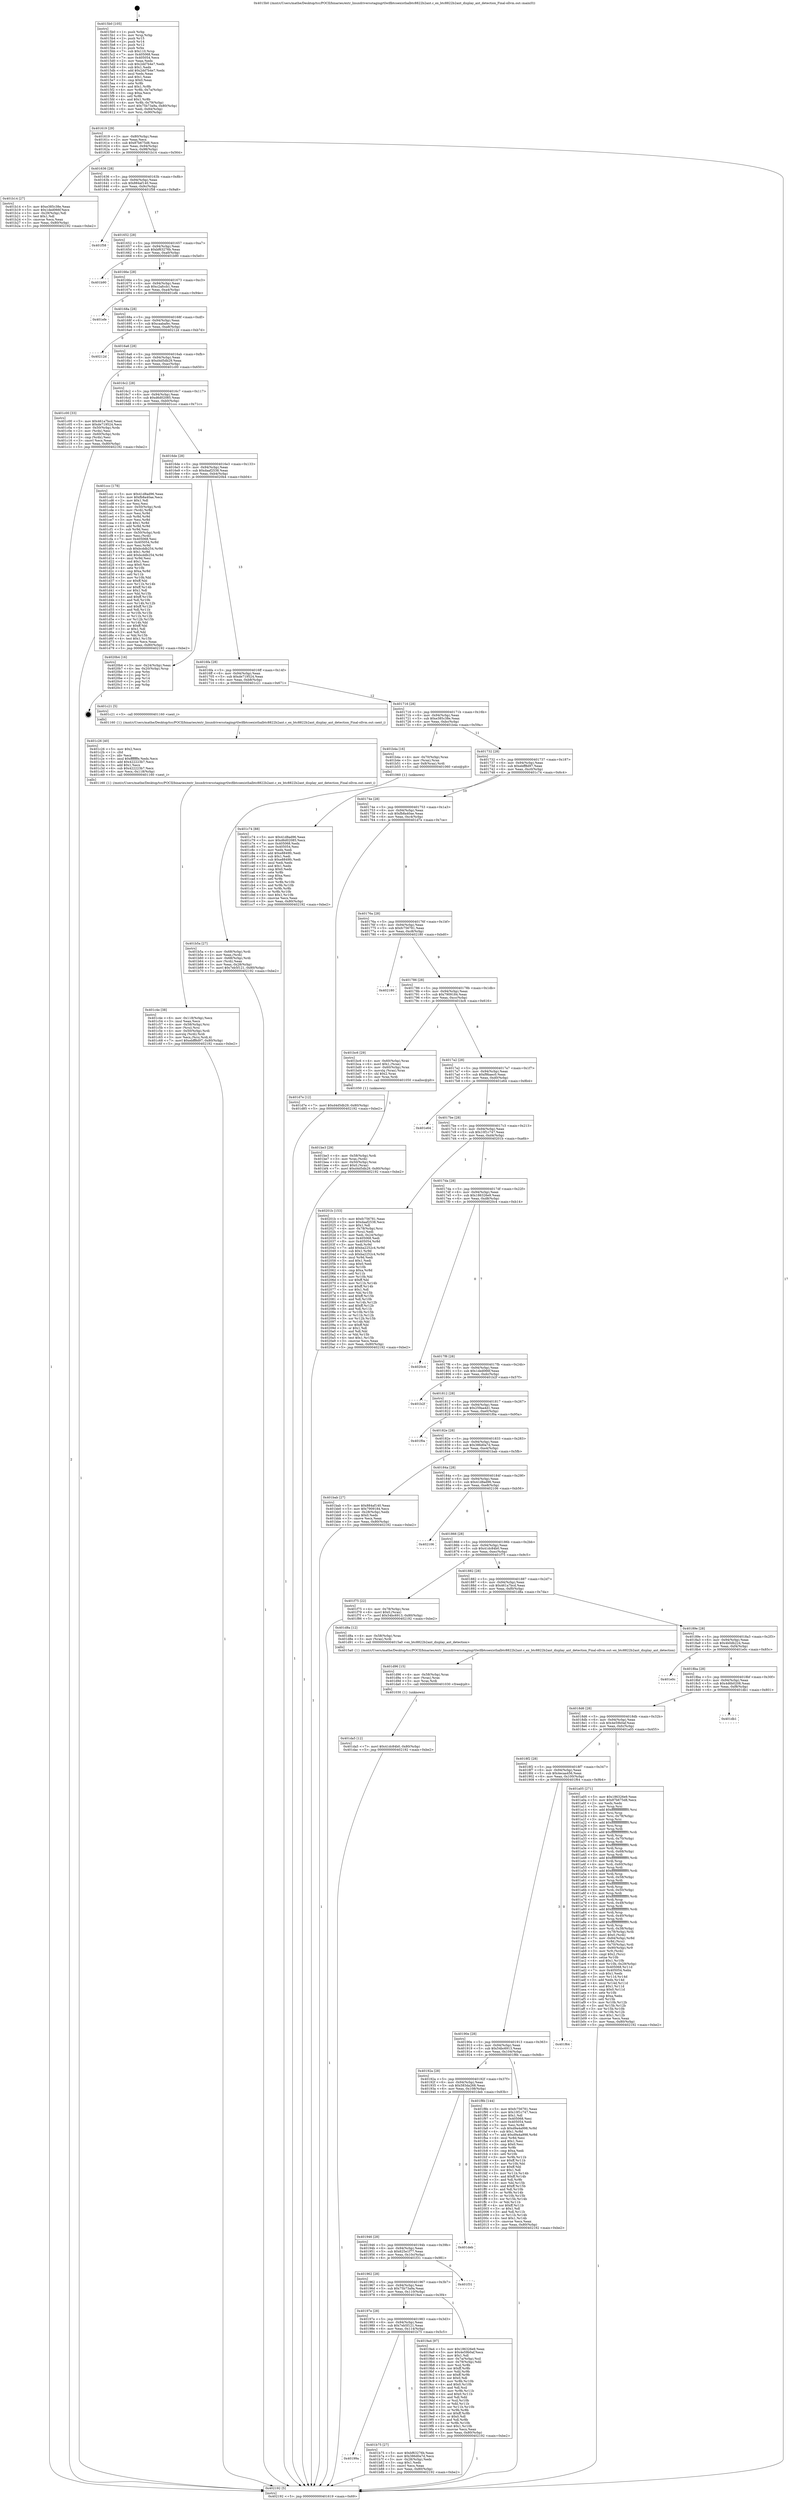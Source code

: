 digraph "0x4015b0" {
  label = "0x4015b0 (/mnt/c/Users/mathe/Desktop/tcc/POCII/binaries/extr_linuxdriversstagingrtlwifibtcoexisthalbtc8822b2ant.c_ex_btc8822b2ant_display_ant_detection_Final-ollvm.out::main(0))"
  labelloc = "t"
  node[shape=record]

  Entry [label="",width=0.3,height=0.3,shape=circle,fillcolor=black,style=filled]
  "0x401619" [label="{
     0x401619 [29]\l
     | [instrs]\l
     &nbsp;&nbsp;0x401619 \<+3\>: mov -0x80(%rbp),%eax\l
     &nbsp;&nbsp;0x40161c \<+2\>: mov %eax,%ecx\l
     &nbsp;&nbsp;0x40161e \<+6\>: sub $0x87b675d8,%ecx\l
     &nbsp;&nbsp;0x401624 \<+6\>: mov %eax,-0x94(%rbp)\l
     &nbsp;&nbsp;0x40162a \<+6\>: mov %ecx,-0x98(%rbp)\l
     &nbsp;&nbsp;0x401630 \<+6\>: je 0000000000401b14 \<main+0x564\>\l
  }"]
  "0x401b14" [label="{
     0x401b14 [27]\l
     | [instrs]\l
     &nbsp;&nbsp;0x401b14 \<+5\>: mov $0xe385c38e,%eax\l
     &nbsp;&nbsp;0x401b19 \<+5\>: mov $0x1ded066f,%ecx\l
     &nbsp;&nbsp;0x401b1e \<+3\>: mov -0x29(%rbp),%dl\l
     &nbsp;&nbsp;0x401b21 \<+3\>: test $0x1,%dl\l
     &nbsp;&nbsp;0x401b24 \<+3\>: cmovne %ecx,%eax\l
     &nbsp;&nbsp;0x401b27 \<+3\>: mov %eax,-0x80(%rbp)\l
     &nbsp;&nbsp;0x401b2a \<+5\>: jmp 0000000000402192 \<main+0xbe2\>\l
  }"]
  "0x401636" [label="{
     0x401636 [28]\l
     | [instrs]\l
     &nbsp;&nbsp;0x401636 \<+5\>: jmp 000000000040163b \<main+0x8b\>\l
     &nbsp;&nbsp;0x40163b \<+6\>: mov -0x94(%rbp),%eax\l
     &nbsp;&nbsp;0x401641 \<+5\>: sub $0x884af140,%eax\l
     &nbsp;&nbsp;0x401646 \<+6\>: mov %eax,-0x9c(%rbp)\l
     &nbsp;&nbsp;0x40164c \<+6\>: je 0000000000401f58 \<main+0x9a8\>\l
  }"]
  Exit [label="",width=0.3,height=0.3,shape=circle,fillcolor=black,style=filled,peripheries=2]
  "0x401f58" [label="{
     0x401f58\l
  }", style=dashed]
  "0x401652" [label="{
     0x401652 [28]\l
     | [instrs]\l
     &nbsp;&nbsp;0x401652 \<+5\>: jmp 0000000000401657 \<main+0xa7\>\l
     &nbsp;&nbsp;0x401657 \<+6\>: mov -0x94(%rbp),%eax\l
     &nbsp;&nbsp;0x40165d \<+5\>: sub $0xbf63276b,%eax\l
     &nbsp;&nbsp;0x401662 \<+6\>: mov %eax,-0xa0(%rbp)\l
     &nbsp;&nbsp;0x401668 \<+6\>: je 0000000000401b90 \<main+0x5e0\>\l
  }"]
  "0x401da5" [label="{
     0x401da5 [12]\l
     | [instrs]\l
     &nbsp;&nbsp;0x401da5 \<+7\>: movl $0x41dc84b0,-0x80(%rbp)\l
     &nbsp;&nbsp;0x401dac \<+5\>: jmp 0000000000402192 \<main+0xbe2\>\l
  }"]
  "0x401b90" [label="{
     0x401b90\l
  }", style=dashed]
  "0x40166e" [label="{
     0x40166e [28]\l
     | [instrs]\l
     &nbsp;&nbsp;0x40166e \<+5\>: jmp 0000000000401673 \<main+0xc3\>\l
     &nbsp;&nbsp;0x401673 \<+6\>: mov -0x94(%rbp),%eax\l
     &nbsp;&nbsp;0x401679 \<+5\>: sub $0xc2afccb1,%eax\l
     &nbsp;&nbsp;0x40167e \<+6\>: mov %eax,-0xa4(%rbp)\l
     &nbsp;&nbsp;0x401684 \<+6\>: je 0000000000401efe \<main+0x94e\>\l
  }"]
  "0x401d96" [label="{
     0x401d96 [15]\l
     | [instrs]\l
     &nbsp;&nbsp;0x401d96 \<+4\>: mov -0x58(%rbp),%rax\l
     &nbsp;&nbsp;0x401d9a \<+3\>: mov (%rax),%rax\l
     &nbsp;&nbsp;0x401d9d \<+3\>: mov %rax,%rdi\l
     &nbsp;&nbsp;0x401da0 \<+5\>: call 0000000000401030 \<free@plt\>\l
     | [calls]\l
     &nbsp;&nbsp;0x401030 \{1\} (unknown)\l
  }"]
  "0x401efe" [label="{
     0x401efe\l
  }", style=dashed]
  "0x40168a" [label="{
     0x40168a [28]\l
     | [instrs]\l
     &nbsp;&nbsp;0x40168a \<+5\>: jmp 000000000040168f \<main+0xdf\>\l
     &nbsp;&nbsp;0x40168f \<+6\>: mov -0x94(%rbp),%eax\l
     &nbsp;&nbsp;0x401695 \<+5\>: sub $0xcaabafec,%eax\l
     &nbsp;&nbsp;0x40169a \<+6\>: mov %eax,-0xa8(%rbp)\l
     &nbsp;&nbsp;0x4016a0 \<+6\>: je 000000000040212d \<main+0xb7d\>\l
  }"]
  "0x401c4e" [label="{
     0x401c4e [38]\l
     | [instrs]\l
     &nbsp;&nbsp;0x401c4e \<+6\>: mov -0x118(%rbp),%ecx\l
     &nbsp;&nbsp;0x401c54 \<+3\>: imul %eax,%ecx\l
     &nbsp;&nbsp;0x401c57 \<+4\>: mov -0x58(%rbp),%rsi\l
     &nbsp;&nbsp;0x401c5b \<+3\>: mov (%rsi),%rsi\l
     &nbsp;&nbsp;0x401c5e \<+4\>: mov -0x50(%rbp),%rdi\l
     &nbsp;&nbsp;0x401c62 \<+3\>: movslq (%rdi),%rdi\l
     &nbsp;&nbsp;0x401c65 \<+3\>: mov %ecx,(%rsi,%rdi,4)\l
     &nbsp;&nbsp;0x401c68 \<+7\>: movl $0xebff8d97,-0x80(%rbp)\l
     &nbsp;&nbsp;0x401c6f \<+5\>: jmp 0000000000402192 \<main+0xbe2\>\l
  }"]
  "0x40212d" [label="{
     0x40212d\l
  }", style=dashed]
  "0x4016a6" [label="{
     0x4016a6 [28]\l
     | [instrs]\l
     &nbsp;&nbsp;0x4016a6 \<+5\>: jmp 00000000004016ab \<main+0xfb\>\l
     &nbsp;&nbsp;0x4016ab \<+6\>: mov -0x94(%rbp),%eax\l
     &nbsp;&nbsp;0x4016b1 \<+5\>: sub $0xd4d5db29,%eax\l
     &nbsp;&nbsp;0x4016b6 \<+6\>: mov %eax,-0xac(%rbp)\l
     &nbsp;&nbsp;0x4016bc \<+6\>: je 0000000000401c00 \<main+0x650\>\l
  }"]
  "0x401c26" [label="{
     0x401c26 [40]\l
     | [instrs]\l
     &nbsp;&nbsp;0x401c26 \<+5\>: mov $0x2,%ecx\l
     &nbsp;&nbsp;0x401c2b \<+1\>: cltd\l
     &nbsp;&nbsp;0x401c2c \<+2\>: idiv %ecx\l
     &nbsp;&nbsp;0x401c2e \<+6\>: imul $0xfffffffe,%edx,%ecx\l
     &nbsp;&nbsp;0x401c34 \<+6\>: add $0x422223b7,%ecx\l
     &nbsp;&nbsp;0x401c3a \<+3\>: add $0x1,%ecx\l
     &nbsp;&nbsp;0x401c3d \<+6\>: sub $0x422223b7,%ecx\l
     &nbsp;&nbsp;0x401c43 \<+6\>: mov %ecx,-0x118(%rbp)\l
     &nbsp;&nbsp;0x401c49 \<+5\>: call 0000000000401160 \<next_i\>\l
     | [calls]\l
     &nbsp;&nbsp;0x401160 \{1\} (/mnt/c/Users/mathe/Desktop/tcc/POCII/binaries/extr_linuxdriversstagingrtlwifibtcoexisthalbtc8822b2ant.c_ex_btc8822b2ant_display_ant_detection_Final-ollvm.out::next_i)\l
  }"]
  "0x401c00" [label="{
     0x401c00 [33]\l
     | [instrs]\l
     &nbsp;&nbsp;0x401c00 \<+5\>: mov $0x461a7bcd,%eax\l
     &nbsp;&nbsp;0x401c05 \<+5\>: mov $0xde719524,%ecx\l
     &nbsp;&nbsp;0x401c0a \<+4\>: mov -0x50(%rbp),%rdx\l
     &nbsp;&nbsp;0x401c0e \<+2\>: mov (%rdx),%esi\l
     &nbsp;&nbsp;0x401c10 \<+4\>: mov -0x60(%rbp),%rdx\l
     &nbsp;&nbsp;0x401c14 \<+2\>: cmp (%rdx),%esi\l
     &nbsp;&nbsp;0x401c16 \<+3\>: cmovl %ecx,%eax\l
     &nbsp;&nbsp;0x401c19 \<+3\>: mov %eax,-0x80(%rbp)\l
     &nbsp;&nbsp;0x401c1c \<+5\>: jmp 0000000000402192 \<main+0xbe2\>\l
  }"]
  "0x4016c2" [label="{
     0x4016c2 [28]\l
     | [instrs]\l
     &nbsp;&nbsp;0x4016c2 \<+5\>: jmp 00000000004016c7 \<main+0x117\>\l
     &nbsp;&nbsp;0x4016c7 \<+6\>: mov -0x94(%rbp),%eax\l
     &nbsp;&nbsp;0x4016cd \<+5\>: sub $0xd6d02085,%eax\l
     &nbsp;&nbsp;0x4016d2 \<+6\>: mov %eax,-0xb0(%rbp)\l
     &nbsp;&nbsp;0x4016d8 \<+6\>: je 0000000000401ccc \<main+0x71c\>\l
  }"]
  "0x401be3" [label="{
     0x401be3 [29]\l
     | [instrs]\l
     &nbsp;&nbsp;0x401be3 \<+4\>: mov -0x58(%rbp),%rdi\l
     &nbsp;&nbsp;0x401be7 \<+3\>: mov %rax,(%rdi)\l
     &nbsp;&nbsp;0x401bea \<+4\>: mov -0x50(%rbp),%rax\l
     &nbsp;&nbsp;0x401bee \<+6\>: movl $0x0,(%rax)\l
     &nbsp;&nbsp;0x401bf4 \<+7\>: movl $0xd4d5db29,-0x80(%rbp)\l
     &nbsp;&nbsp;0x401bfb \<+5\>: jmp 0000000000402192 \<main+0xbe2\>\l
  }"]
  "0x401ccc" [label="{
     0x401ccc [178]\l
     | [instrs]\l
     &nbsp;&nbsp;0x401ccc \<+5\>: mov $0x41d8ad96,%eax\l
     &nbsp;&nbsp;0x401cd1 \<+5\>: mov $0xfb8a40ae,%ecx\l
     &nbsp;&nbsp;0x401cd6 \<+2\>: mov $0x1,%dl\l
     &nbsp;&nbsp;0x401cd8 \<+2\>: xor %esi,%esi\l
     &nbsp;&nbsp;0x401cda \<+4\>: mov -0x50(%rbp),%rdi\l
     &nbsp;&nbsp;0x401cde \<+3\>: mov (%rdi),%r8d\l
     &nbsp;&nbsp;0x401ce1 \<+3\>: mov %esi,%r9d\l
     &nbsp;&nbsp;0x401ce4 \<+3\>: sub %r8d,%r9d\l
     &nbsp;&nbsp;0x401ce7 \<+3\>: mov %esi,%r8d\l
     &nbsp;&nbsp;0x401cea \<+4\>: sub $0x1,%r8d\l
     &nbsp;&nbsp;0x401cee \<+3\>: add %r8d,%r9d\l
     &nbsp;&nbsp;0x401cf1 \<+3\>: sub %r9d,%esi\l
     &nbsp;&nbsp;0x401cf4 \<+4\>: mov -0x50(%rbp),%rdi\l
     &nbsp;&nbsp;0x401cf8 \<+2\>: mov %esi,(%rdi)\l
     &nbsp;&nbsp;0x401cfa \<+7\>: mov 0x405068,%esi\l
     &nbsp;&nbsp;0x401d01 \<+8\>: mov 0x405054,%r8d\l
     &nbsp;&nbsp;0x401d09 \<+3\>: mov %esi,%r9d\l
     &nbsp;&nbsp;0x401d0c \<+7\>: sub $0xbcddb254,%r9d\l
     &nbsp;&nbsp;0x401d13 \<+4\>: sub $0x1,%r9d\l
     &nbsp;&nbsp;0x401d17 \<+7\>: add $0xbcddb254,%r9d\l
     &nbsp;&nbsp;0x401d1e \<+4\>: imul %r9d,%esi\l
     &nbsp;&nbsp;0x401d22 \<+3\>: and $0x1,%esi\l
     &nbsp;&nbsp;0x401d25 \<+3\>: cmp $0x0,%esi\l
     &nbsp;&nbsp;0x401d28 \<+4\>: sete %r10b\l
     &nbsp;&nbsp;0x401d2c \<+4\>: cmp $0xa,%r8d\l
     &nbsp;&nbsp;0x401d30 \<+4\>: setl %r11b\l
     &nbsp;&nbsp;0x401d34 \<+3\>: mov %r10b,%bl\l
     &nbsp;&nbsp;0x401d37 \<+3\>: xor $0xff,%bl\l
     &nbsp;&nbsp;0x401d3a \<+3\>: mov %r11b,%r14b\l
     &nbsp;&nbsp;0x401d3d \<+4\>: xor $0xff,%r14b\l
     &nbsp;&nbsp;0x401d41 \<+3\>: xor $0x1,%dl\l
     &nbsp;&nbsp;0x401d44 \<+3\>: mov %bl,%r15b\l
     &nbsp;&nbsp;0x401d47 \<+4\>: and $0xff,%r15b\l
     &nbsp;&nbsp;0x401d4b \<+3\>: and %dl,%r10b\l
     &nbsp;&nbsp;0x401d4e \<+3\>: mov %r14b,%r12b\l
     &nbsp;&nbsp;0x401d51 \<+4\>: and $0xff,%r12b\l
     &nbsp;&nbsp;0x401d55 \<+3\>: and %dl,%r11b\l
     &nbsp;&nbsp;0x401d58 \<+3\>: or %r10b,%r15b\l
     &nbsp;&nbsp;0x401d5b \<+3\>: or %r11b,%r12b\l
     &nbsp;&nbsp;0x401d5e \<+3\>: xor %r12b,%r15b\l
     &nbsp;&nbsp;0x401d61 \<+3\>: or %r14b,%bl\l
     &nbsp;&nbsp;0x401d64 \<+3\>: xor $0xff,%bl\l
     &nbsp;&nbsp;0x401d67 \<+3\>: or $0x1,%dl\l
     &nbsp;&nbsp;0x401d6a \<+2\>: and %dl,%bl\l
     &nbsp;&nbsp;0x401d6c \<+3\>: or %bl,%r15b\l
     &nbsp;&nbsp;0x401d6f \<+4\>: test $0x1,%r15b\l
     &nbsp;&nbsp;0x401d73 \<+3\>: cmovne %ecx,%eax\l
     &nbsp;&nbsp;0x401d76 \<+3\>: mov %eax,-0x80(%rbp)\l
     &nbsp;&nbsp;0x401d79 \<+5\>: jmp 0000000000402192 \<main+0xbe2\>\l
  }"]
  "0x4016de" [label="{
     0x4016de [28]\l
     | [instrs]\l
     &nbsp;&nbsp;0x4016de \<+5\>: jmp 00000000004016e3 \<main+0x133\>\l
     &nbsp;&nbsp;0x4016e3 \<+6\>: mov -0x94(%rbp),%eax\l
     &nbsp;&nbsp;0x4016e9 \<+5\>: sub $0xdaaf2538,%eax\l
     &nbsp;&nbsp;0x4016ee \<+6\>: mov %eax,-0xb4(%rbp)\l
     &nbsp;&nbsp;0x4016f4 \<+6\>: je 00000000004020b4 \<main+0xb04\>\l
  }"]
  "0x40199a" [label="{
     0x40199a\l
  }", style=dashed]
  "0x4020b4" [label="{
     0x4020b4 [16]\l
     | [instrs]\l
     &nbsp;&nbsp;0x4020b4 \<+3\>: mov -0x24(%rbp),%eax\l
     &nbsp;&nbsp;0x4020b7 \<+4\>: lea -0x20(%rbp),%rsp\l
     &nbsp;&nbsp;0x4020bb \<+1\>: pop %rbx\l
     &nbsp;&nbsp;0x4020bc \<+2\>: pop %r12\l
     &nbsp;&nbsp;0x4020be \<+2\>: pop %r14\l
     &nbsp;&nbsp;0x4020c0 \<+2\>: pop %r15\l
     &nbsp;&nbsp;0x4020c2 \<+1\>: pop %rbp\l
     &nbsp;&nbsp;0x4020c3 \<+1\>: ret\l
  }"]
  "0x4016fa" [label="{
     0x4016fa [28]\l
     | [instrs]\l
     &nbsp;&nbsp;0x4016fa \<+5\>: jmp 00000000004016ff \<main+0x14f\>\l
     &nbsp;&nbsp;0x4016ff \<+6\>: mov -0x94(%rbp),%eax\l
     &nbsp;&nbsp;0x401705 \<+5\>: sub $0xde719524,%eax\l
     &nbsp;&nbsp;0x40170a \<+6\>: mov %eax,-0xb8(%rbp)\l
     &nbsp;&nbsp;0x401710 \<+6\>: je 0000000000401c21 \<main+0x671\>\l
  }"]
  "0x401b75" [label="{
     0x401b75 [27]\l
     | [instrs]\l
     &nbsp;&nbsp;0x401b75 \<+5\>: mov $0xbf63276b,%eax\l
     &nbsp;&nbsp;0x401b7a \<+5\>: mov $0x386d0a7d,%ecx\l
     &nbsp;&nbsp;0x401b7f \<+3\>: mov -0x28(%rbp),%edx\l
     &nbsp;&nbsp;0x401b82 \<+3\>: cmp $0x1,%edx\l
     &nbsp;&nbsp;0x401b85 \<+3\>: cmovl %ecx,%eax\l
     &nbsp;&nbsp;0x401b88 \<+3\>: mov %eax,-0x80(%rbp)\l
     &nbsp;&nbsp;0x401b8b \<+5\>: jmp 0000000000402192 \<main+0xbe2\>\l
  }"]
  "0x401c21" [label="{
     0x401c21 [5]\l
     | [instrs]\l
     &nbsp;&nbsp;0x401c21 \<+5\>: call 0000000000401160 \<next_i\>\l
     | [calls]\l
     &nbsp;&nbsp;0x401160 \{1\} (/mnt/c/Users/mathe/Desktop/tcc/POCII/binaries/extr_linuxdriversstagingrtlwifibtcoexisthalbtc8822b2ant.c_ex_btc8822b2ant_display_ant_detection_Final-ollvm.out::next_i)\l
  }"]
  "0x401716" [label="{
     0x401716 [28]\l
     | [instrs]\l
     &nbsp;&nbsp;0x401716 \<+5\>: jmp 000000000040171b \<main+0x16b\>\l
     &nbsp;&nbsp;0x40171b \<+6\>: mov -0x94(%rbp),%eax\l
     &nbsp;&nbsp;0x401721 \<+5\>: sub $0xe385c38e,%eax\l
     &nbsp;&nbsp;0x401726 \<+6\>: mov %eax,-0xbc(%rbp)\l
     &nbsp;&nbsp;0x40172c \<+6\>: je 0000000000401b4a \<main+0x59a\>\l
  }"]
  "0x401b5a" [label="{
     0x401b5a [27]\l
     | [instrs]\l
     &nbsp;&nbsp;0x401b5a \<+4\>: mov -0x68(%rbp),%rdi\l
     &nbsp;&nbsp;0x401b5e \<+2\>: mov %eax,(%rdi)\l
     &nbsp;&nbsp;0x401b60 \<+4\>: mov -0x68(%rbp),%rdi\l
     &nbsp;&nbsp;0x401b64 \<+2\>: mov (%rdi),%eax\l
     &nbsp;&nbsp;0x401b66 \<+3\>: mov %eax,-0x28(%rbp)\l
     &nbsp;&nbsp;0x401b69 \<+7\>: movl $0x7eb5f121,-0x80(%rbp)\l
     &nbsp;&nbsp;0x401b70 \<+5\>: jmp 0000000000402192 \<main+0xbe2\>\l
  }"]
  "0x401b4a" [label="{
     0x401b4a [16]\l
     | [instrs]\l
     &nbsp;&nbsp;0x401b4a \<+4\>: mov -0x70(%rbp),%rax\l
     &nbsp;&nbsp;0x401b4e \<+3\>: mov (%rax),%rax\l
     &nbsp;&nbsp;0x401b51 \<+4\>: mov 0x8(%rax),%rdi\l
     &nbsp;&nbsp;0x401b55 \<+5\>: call 0000000000401060 \<atoi@plt\>\l
     | [calls]\l
     &nbsp;&nbsp;0x401060 \{1\} (unknown)\l
  }"]
  "0x401732" [label="{
     0x401732 [28]\l
     | [instrs]\l
     &nbsp;&nbsp;0x401732 \<+5\>: jmp 0000000000401737 \<main+0x187\>\l
     &nbsp;&nbsp;0x401737 \<+6\>: mov -0x94(%rbp),%eax\l
     &nbsp;&nbsp;0x40173d \<+5\>: sub $0xebff8d97,%eax\l
     &nbsp;&nbsp;0x401742 \<+6\>: mov %eax,-0xc0(%rbp)\l
     &nbsp;&nbsp;0x401748 \<+6\>: je 0000000000401c74 \<main+0x6c4\>\l
  }"]
  "0x4015b0" [label="{
     0x4015b0 [105]\l
     | [instrs]\l
     &nbsp;&nbsp;0x4015b0 \<+1\>: push %rbp\l
     &nbsp;&nbsp;0x4015b1 \<+3\>: mov %rsp,%rbp\l
     &nbsp;&nbsp;0x4015b4 \<+2\>: push %r15\l
     &nbsp;&nbsp;0x4015b6 \<+2\>: push %r14\l
     &nbsp;&nbsp;0x4015b8 \<+2\>: push %r12\l
     &nbsp;&nbsp;0x4015ba \<+1\>: push %rbx\l
     &nbsp;&nbsp;0x4015bb \<+7\>: sub $0x110,%rsp\l
     &nbsp;&nbsp;0x4015c2 \<+7\>: mov 0x405068,%eax\l
     &nbsp;&nbsp;0x4015c9 \<+7\>: mov 0x405054,%ecx\l
     &nbsp;&nbsp;0x4015d0 \<+2\>: mov %eax,%edx\l
     &nbsp;&nbsp;0x4015d2 \<+6\>: sub $0x2dd7b4e7,%edx\l
     &nbsp;&nbsp;0x4015d8 \<+3\>: sub $0x1,%edx\l
     &nbsp;&nbsp;0x4015db \<+6\>: add $0x2dd7b4e7,%edx\l
     &nbsp;&nbsp;0x4015e1 \<+3\>: imul %edx,%eax\l
     &nbsp;&nbsp;0x4015e4 \<+3\>: and $0x1,%eax\l
     &nbsp;&nbsp;0x4015e7 \<+3\>: cmp $0x0,%eax\l
     &nbsp;&nbsp;0x4015ea \<+4\>: sete %r8b\l
     &nbsp;&nbsp;0x4015ee \<+4\>: and $0x1,%r8b\l
     &nbsp;&nbsp;0x4015f2 \<+4\>: mov %r8b,-0x7a(%rbp)\l
     &nbsp;&nbsp;0x4015f6 \<+3\>: cmp $0xa,%ecx\l
     &nbsp;&nbsp;0x4015f9 \<+4\>: setl %r8b\l
     &nbsp;&nbsp;0x4015fd \<+4\>: and $0x1,%r8b\l
     &nbsp;&nbsp;0x401601 \<+4\>: mov %r8b,-0x79(%rbp)\l
     &nbsp;&nbsp;0x401605 \<+7\>: movl $0x75b73a9a,-0x80(%rbp)\l
     &nbsp;&nbsp;0x40160c \<+6\>: mov %edi,-0x84(%rbp)\l
     &nbsp;&nbsp;0x401612 \<+7\>: mov %rsi,-0x90(%rbp)\l
  }"]
  "0x401c74" [label="{
     0x401c74 [88]\l
     | [instrs]\l
     &nbsp;&nbsp;0x401c74 \<+5\>: mov $0x41d8ad96,%eax\l
     &nbsp;&nbsp;0x401c79 \<+5\>: mov $0xd6d02085,%ecx\l
     &nbsp;&nbsp;0x401c7e \<+7\>: mov 0x405068,%edx\l
     &nbsp;&nbsp;0x401c85 \<+7\>: mov 0x405054,%esi\l
     &nbsp;&nbsp;0x401c8c \<+2\>: mov %edx,%edi\l
     &nbsp;&nbsp;0x401c8e \<+6\>: add $0xe8849fc,%edi\l
     &nbsp;&nbsp;0x401c94 \<+3\>: sub $0x1,%edi\l
     &nbsp;&nbsp;0x401c97 \<+6\>: sub $0xe8849fc,%edi\l
     &nbsp;&nbsp;0x401c9d \<+3\>: imul %edi,%edx\l
     &nbsp;&nbsp;0x401ca0 \<+3\>: and $0x1,%edx\l
     &nbsp;&nbsp;0x401ca3 \<+3\>: cmp $0x0,%edx\l
     &nbsp;&nbsp;0x401ca6 \<+4\>: sete %r8b\l
     &nbsp;&nbsp;0x401caa \<+3\>: cmp $0xa,%esi\l
     &nbsp;&nbsp;0x401cad \<+4\>: setl %r9b\l
     &nbsp;&nbsp;0x401cb1 \<+3\>: mov %r8b,%r10b\l
     &nbsp;&nbsp;0x401cb4 \<+3\>: and %r9b,%r10b\l
     &nbsp;&nbsp;0x401cb7 \<+3\>: xor %r9b,%r8b\l
     &nbsp;&nbsp;0x401cba \<+3\>: or %r8b,%r10b\l
     &nbsp;&nbsp;0x401cbd \<+4\>: test $0x1,%r10b\l
     &nbsp;&nbsp;0x401cc1 \<+3\>: cmovne %ecx,%eax\l
     &nbsp;&nbsp;0x401cc4 \<+3\>: mov %eax,-0x80(%rbp)\l
     &nbsp;&nbsp;0x401cc7 \<+5\>: jmp 0000000000402192 \<main+0xbe2\>\l
  }"]
  "0x40174e" [label="{
     0x40174e [28]\l
     | [instrs]\l
     &nbsp;&nbsp;0x40174e \<+5\>: jmp 0000000000401753 \<main+0x1a3\>\l
     &nbsp;&nbsp;0x401753 \<+6\>: mov -0x94(%rbp),%eax\l
     &nbsp;&nbsp;0x401759 \<+5\>: sub $0xfb8a40ae,%eax\l
     &nbsp;&nbsp;0x40175e \<+6\>: mov %eax,-0xc4(%rbp)\l
     &nbsp;&nbsp;0x401764 \<+6\>: je 0000000000401d7e \<main+0x7ce\>\l
  }"]
  "0x402192" [label="{
     0x402192 [5]\l
     | [instrs]\l
     &nbsp;&nbsp;0x402192 \<+5\>: jmp 0000000000401619 \<main+0x69\>\l
  }"]
  "0x401d7e" [label="{
     0x401d7e [12]\l
     | [instrs]\l
     &nbsp;&nbsp;0x401d7e \<+7\>: movl $0xd4d5db29,-0x80(%rbp)\l
     &nbsp;&nbsp;0x401d85 \<+5\>: jmp 0000000000402192 \<main+0xbe2\>\l
  }"]
  "0x40176a" [label="{
     0x40176a [28]\l
     | [instrs]\l
     &nbsp;&nbsp;0x40176a \<+5\>: jmp 000000000040176f \<main+0x1bf\>\l
     &nbsp;&nbsp;0x40176f \<+6\>: mov -0x94(%rbp),%eax\l
     &nbsp;&nbsp;0x401775 \<+5\>: sub $0xfc756781,%eax\l
     &nbsp;&nbsp;0x40177a \<+6\>: mov %eax,-0xc8(%rbp)\l
     &nbsp;&nbsp;0x401780 \<+6\>: je 0000000000402180 \<main+0xbd0\>\l
  }"]
  "0x40197e" [label="{
     0x40197e [28]\l
     | [instrs]\l
     &nbsp;&nbsp;0x40197e \<+5\>: jmp 0000000000401983 \<main+0x3d3\>\l
     &nbsp;&nbsp;0x401983 \<+6\>: mov -0x94(%rbp),%eax\l
     &nbsp;&nbsp;0x401989 \<+5\>: sub $0x7eb5f121,%eax\l
     &nbsp;&nbsp;0x40198e \<+6\>: mov %eax,-0x114(%rbp)\l
     &nbsp;&nbsp;0x401994 \<+6\>: je 0000000000401b75 \<main+0x5c5\>\l
  }"]
  "0x402180" [label="{
     0x402180\l
  }", style=dashed]
  "0x401786" [label="{
     0x401786 [28]\l
     | [instrs]\l
     &nbsp;&nbsp;0x401786 \<+5\>: jmp 000000000040178b \<main+0x1db\>\l
     &nbsp;&nbsp;0x40178b \<+6\>: mov -0x94(%rbp),%eax\l
     &nbsp;&nbsp;0x401791 \<+5\>: sub $0x7909184,%eax\l
     &nbsp;&nbsp;0x401796 \<+6\>: mov %eax,-0xcc(%rbp)\l
     &nbsp;&nbsp;0x40179c \<+6\>: je 0000000000401bc6 \<main+0x616\>\l
  }"]
  "0x4019a4" [label="{
     0x4019a4 [97]\l
     | [instrs]\l
     &nbsp;&nbsp;0x4019a4 \<+5\>: mov $0x186326e9,%eax\l
     &nbsp;&nbsp;0x4019a9 \<+5\>: mov $0x4e59b0af,%ecx\l
     &nbsp;&nbsp;0x4019ae \<+2\>: mov $0x1,%dl\l
     &nbsp;&nbsp;0x4019b0 \<+4\>: mov -0x7a(%rbp),%sil\l
     &nbsp;&nbsp;0x4019b4 \<+4\>: mov -0x79(%rbp),%dil\l
     &nbsp;&nbsp;0x4019b8 \<+3\>: mov %sil,%r8b\l
     &nbsp;&nbsp;0x4019bb \<+4\>: xor $0xff,%r8b\l
     &nbsp;&nbsp;0x4019bf \<+3\>: mov %dil,%r9b\l
     &nbsp;&nbsp;0x4019c2 \<+4\>: xor $0xff,%r9b\l
     &nbsp;&nbsp;0x4019c6 \<+3\>: xor $0x0,%dl\l
     &nbsp;&nbsp;0x4019c9 \<+3\>: mov %r8b,%r10b\l
     &nbsp;&nbsp;0x4019cc \<+4\>: and $0x0,%r10b\l
     &nbsp;&nbsp;0x4019d0 \<+3\>: and %dl,%sil\l
     &nbsp;&nbsp;0x4019d3 \<+3\>: mov %r9b,%r11b\l
     &nbsp;&nbsp;0x4019d6 \<+4\>: and $0x0,%r11b\l
     &nbsp;&nbsp;0x4019da \<+3\>: and %dl,%dil\l
     &nbsp;&nbsp;0x4019dd \<+3\>: or %sil,%r10b\l
     &nbsp;&nbsp;0x4019e0 \<+3\>: or %dil,%r11b\l
     &nbsp;&nbsp;0x4019e3 \<+3\>: xor %r11b,%r10b\l
     &nbsp;&nbsp;0x4019e6 \<+3\>: or %r9b,%r8b\l
     &nbsp;&nbsp;0x4019e9 \<+4\>: xor $0xff,%r8b\l
     &nbsp;&nbsp;0x4019ed \<+3\>: or $0x0,%dl\l
     &nbsp;&nbsp;0x4019f0 \<+3\>: and %dl,%r8b\l
     &nbsp;&nbsp;0x4019f3 \<+3\>: or %r8b,%r10b\l
     &nbsp;&nbsp;0x4019f6 \<+4\>: test $0x1,%r10b\l
     &nbsp;&nbsp;0x4019fa \<+3\>: cmovne %ecx,%eax\l
     &nbsp;&nbsp;0x4019fd \<+3\>: mov %eax,-0x80(%rbp)\l
     &nbsp;&nbsp;0x401a00 \<+5\>: jmp 0000000000402192 \<main+0xbe2\>\l
  }"]
  "0x401bc6" [label="{
     0x401bc6 [29]\l
     | [instrs]\l
     &nbsp;&nbsp;0x401bc6 \<+4\>: mov -0x60(%rbp),%rax\l
     &nbsp;&nbsp;0x401bca \<+6\>: movl $0x1,(%rax)\l
     &nbsp;&nbsp;0x401bd0 \<+4\>: mov -0x60(%rbp),%rax\l
     &nbsp;&nbsp;0x401bd4 \<+3\>: movslq (%rax),%rax\l
     &nbsp;&nbsp;0x401bd7 \<+4\>: shl $0x2,%rax\l
     &nbsp;&nbsp;0x401bdb \<+3\>: mov %rax,%rdi\l
     &nbsp;&nbsp;0x401bde \<+5\>: call 0000000000401050 \<malloc@plt\>\l
     | [calls]\l
     &nbsp;&nbsp;0x401050 \{1\} (unknown)\l
  }"]
  "0x4017a2" [label="{
     0x4017a2 [28]\l
     | [instrs]\l
     &nbsp;&nbsp;0x4017a2 \<+5\>: jmp 00000000004017a7 \<main+0x1f7\>\l
     &nbsp;&nbsp;0x4017a7 \<+6\>: mov -0x94(%rbp),%eax\l
     &nbsp;&nbsp;0x4017ad \<+5\>: sub $0xf9baec0,%eax\l
     &nbsp;&nbsp;0x4017b2 \<+6\>: mov %eax,-0xd0(%rbp)\l
     &nbsp;&nbsp;0x4017b8 \<+6\>: je 0000000000401e64 \<main+0x8b4\>\l
  }"]
  "0x401962" [label="{
     0x401962 [28]\l
     | [instrs]\l
     &nbsp;&nbsp;0x401962 \<+5\>: jmp 0000000000401967 \<main+0x3b7\>\l
     &nbsp;&nbsp;0x401967 \<+6\>: mov -0x94(%rbp),%eax\l
     &nbsp;&nbsp;0x40196d \<+5\>: sub $0x75b73a9a,%eax\l
     &nbsp;&nbsp;0x401972 \<+6\>: mov %eax,-0x110(%rbp)\l
     &nbsp;&nbsp;0x401978 \<+6\>: je 00000000004019a4 \<main+0x3f4\>\l
  }"]
  "0x401e64" [label="{
     0x401e64\l
  }", style=dashed]
  "0x4017be" [label="{
     0x4017be [28]\l
     | [instrs]\l
     &nbsp;&nbsp;0x4017be \<+5\>: jmp 00000000004017c3 \<main+0x213\>\l
     &nbsp;&nbsp;0x4017c3 \<+6\>: mov -0x94(%rbp),%eax\l
     &nbsp;&nbsp;0x4017c9 \<+5\>: sub $0x10f1c747,%eax\l
     &nbsp;&nbsp;0x4017ce \<+6\>: mov %eax,-0xd4(%rbp)\l
     &nbsp;&nbsp;0x4017d4 \<+6\>: je 000000000040201b \<main+0xa6b\>\l
  }"]
  "0x401f31" [label="{
     0x401f31\l
  }", style=dashed]
  "0x40201b" [label="{
     0x40201b [153]\l
     | [instrs]\l
     &nbsp;&nbsp;0x40201b \<+5\>: mov $0xfc756781,%eax\l
     &nbsp;&nbsp;0x402020 \<+5\>: mov $0xdaaf2538,%ecx\l
     &nbsp;&nbsp;0x402025 \<+2\>: mov $0x1,%dl\l
     &nbsp;&nbsp;0x402027 \<+4\>: mov -0x78(%rbp),%rsi\l
     &nbsp;&nbsp;0x40202b \<+2\>: mov (%rsi),%edi\l
     &nbsp;&nbsp;0x40202d \<+3\>: mov %edi,-0x24(%rbp)\l
     &nbsp;&nbsp;0x402030 \<+7\>: mov 0x405068,%edi\l
     &nbsp;&nbsp;0x402037 \<+8\>: mov 0x405054,%r8d\l
     &nbsp;&nbsp;0x40203f \<+3\>: mov %edi,%r9d\l
     &nbsp;&nbsp;0x402042 \<+7\>: add $0xba2252c4,%r9d\l
     &nbsp;&nbsp;0x402049 \<+4\>: sub $0x1,%r9d\l
     &nbsp;&nbsp;0x40204d \<+7\>: sub $0xba2252c4,%r9d\l
     &nbsp;&nbsp;0x402054 \<+4\>: imul %r9d,%edi\l
     &nbsp;&nbsp;0x402058 \<+3\>: and $0x1,%edi\l
     &nbsp;&nbsp;0x40205b \<+3\>: cmp $0x0,%edi\l
     &nbsp;&nbsp;0x40205e \<+4\>: sete %r10b\l
     &nbsp;&nbsp;0x402062 \<+4\>: cmp $0xa,%r8d\l
     &nbsp;&nbsp;0x402066 \<+4\>: setl %r11b\l
     &nbsp;&nbsp;0x40206a \<+3\>: mov %r10b,%bl\l
     &nbsp;&nbsp;0x40206d \<+3\>: xor $0xff,%bl\l
     &nbsp;&nbsp;0x402070 \<+3\>: mov %r11b,%r14b\l
     &nbsp;&nbsp;0x402073 \<+4\>: xor $0xff,%r14b\l
     &nbsp;&nbsp;0x402077 \<+3\>: xor $0x1,%dl\l
     &nbsp;&nbsp;0x40207a \<+3\>: mov %bl,%r15b\l
     &nbsp;&nbsp;0x40207d \<+4\>: and $0xff,%r15b\l
     &nbsp;&nbsp;0x402081 \<+3\>: and %dl,%r10b\l
     &nbsp;&nbsp;0x402084 \<+3\>: mov %r14b,%r12b\l
     &nbsp;&nbsp;0x402087 \<+4\>: and $0xff,%r12b\l
     &nbsp;&nbsp;0x40208b \<+3\>: and %dl,%r11b\l
     &nbsp;&nbsp;0x40208e \<+3\>: or %r10b,%r15b\l
     &nbsp;&nbsp;0x402091 \<+3\>: or %r11b,%r12b\l
     &nbsp;&nbsp;0x402094 \<+3\>: xor %r12b,%r15b\l
     &nbsp;&nbsp;0x402097 \<+3\>: or %r14b,%bl\l
     &nbsp;&nbsp;0x40209a \<+3\>: xor $0xff,%bl\l
     &nbsp;&nbsp;0x40209d \<+3\>: or $0x1,%dl\l
     &nbsp;&nbsp;0x4020a0 \<+2\>: and %dl,%bl\l
     &nbsp;&nbsp;0x4020a2 \<+3\>: or %bl,%r15b\l
     &nbsp;&nbsp;0x4020a5 \<+4\>: test $0x1,%r15b\l
     &nbsp;&nbsp;0x4020a9 \<+3\>: cmovne %ecx,%eax\l
     &nbsp;&nbsp;0x4020ac \<+3\>: mov %eax,-0x80(%rbp)\l
     &nbsp;&nbsp;0x4020af \<+5\>: jmp 0000000000402192 \<main+0xbe2\>\l
  }"]
  "0x4017da" [label="{
     0x4017da [28]\l
     | [instrs]\l
     &nbsp;&nbsp;0x4017da \<+5\>: jmp 00000000004017df \<main+0x22f\>\l
     &nbsp;&nbsp;0x4017df \<+6\>: mov -0x94(%rbp),%eax\l
     &nbsp;&nbsp;0x4017e5 \<+5\>: sub $0x186326e9,%eax\l
     &nbsp;&nbsp;0x4017ea \<+6\>: mov %eax,-0xd8(%rbp)\l
     &nbsp;&nbsp;0x4017f0 \<+6\>: je 00000000004020c4 \<main+0xb14\>\l
  }"]
  "0x401946" [label="{
     0x401946 [28]\l
     | [instrs]\l
     &nbsp;&nbsp;0x401946 \<+5\>: jmp 000000000040194b \<main+0x39b\>\l
     &nbsp;&nbsp;0x40194b \<+6\>: mov -0x94(%rbp),%eax\l
     &nbsp;&nbsp;0x401951 \<+5\>: sub $0x625e1f77,%eax\l
     &nbsp;&nbsp;0x401956 \<+6\>: mov %eax,-0x10c(%rbp)\l
     &nbsp;&nbsp;0x40195c \<+6\>: je 0000000000401f31 \<main+0x981\>\l
  }"]
  "0x4020c4" [label="{
     0x4020c4\l
  }", style=dashed]
  "0x4017f6" [label="{
     0x4017f6 [28]\l
     | [instrs]\l
     &nbsp;&nbsp;0x4017f6 \<+5\>: jmp 00000000004017fb \<main+0x24b\>\l
     &nbsp;&nbsp;0x4017fb \<+6\>: mov -0x94(%rbp),%eax\l
     &nbsp;&nbsp;0x401801 \<+5\>: sub $0x1ded066f,%eax\l
     &nbsp;&nbsp;0x401806 \<+6\>: mov %eax,-0xdc(%rbp)\l
     &nbsp;&nbsp;0x40180c \<+6\>: je 0000000000401b2f \<main+0x57f\>\l
  }"]
  "0x401deb" [label="{
     0x401deb\l
  }", style=dashed]
  "0x401b2f" [label="{
     0x401b2f\l
  }", style=dashed]
  "0x401812" [label="{
     0x401812 [28]\l
     | [instrs]\l
     &nbsp;&nbsp;0x401812 \<+5\>: jmp 0000000000401817 \<main+0x267\>\l
     &nbsp;&nbsp;0x401817 \<+6\>: mov -0x94(%rbp),%eax\l
     &nbsp;&nbsp;0x40181d \<+5\>: sub $0x259aa4d1,%eax\l
     &nbsp;&nbsp;0x401822 \<+6\>: mov %eax,-0xe0(%rbp)\l
     &nbsp;&nbsp;0x401828 \<+6\>: je 0000000000401f0a \<main+0x95a\>\l
  }"]
  "0x40192a" [label="{
     0x40192a [28]\l
     | [instrs]\l
     &nbsp;&nbsp;0x40192a \<+5\>: jmp 000000000040192f \<main+0x37f\>\l
     &nbsp;&nbsp;0x40192f \<+6\>: mov -0x94(%rbp),%eax\l
     &nbsp;&nbsp;0x401935 \<+5\>: sub $0x583da268,%eax\l
     &nbsp;&nbsp;0x40193a \<+6\>: mov %eax,-0x108(%rbp)\l
     &nbsp;&nbsp;0x401940 \<+6\>: je 0000000000401deb \<main+0x83b\>\l
  }"]
  "0x401f0a" [label="{
     0x401f0a\l
  }", style=dashed]
  "0x40182e" [label="{
     0x40182e [28]\l
     | [instrs]\l
     &nbsp;&nbsp;0x40182e \<+5\>: jmp 0000000000401833 \<main+0x283\>\l
     &nbsp;&nbsp;0x401833 \<+6\>: mov -0x94(%rbp),%eax\l
     &nbsp;&nbsp;0x401839 \<+5\>: sub $0x386d0a7d,%eax\l
     &nbsp;&nbsp;0x40183e \<+6\>: mov %eax,-0xe4(%rbp)\l
     &nbsp;&nbsp;0x401844 \<+6\>: je 0000000000401bab \<main+0x5fb\>\l
  }"]
  "0x401f8b" [label="{
     0x401f8b [144]\l
     | [instrs]\l
     &nbsp;&nbsp;0x401f8b \<+5\>: mov $0xfc756781,%eax\l
     &nbsp;&nbsp;0x401f90 \<+5\>: mov $0x10f1c747,%ecx\l
     &nbsp;&nbsp;0x401f95 \<+2\>: mov $0x1,%dl\l
     &nbsp;&nbsp;0x401f97 \<+7\>: mov 0x405068,%esi\l
     &nbsp;&nbsp;0x401f9e \<+7\>: mov 0x405054,%edi\l
     &nbsp;&nbsp;0x401fa5 \<+3\>: mov %esi,%r8d\l
     &nbsp;&nbsp;0x401fa8 \<+7\>: sub $0xd9a4a998,%r8d\l
     &nbsp;&nbsp;0x401faf \<+4\>: sub $0x1,%r8d\l
     &nbsp;&nbsp;0x401fb3 \<+7\>: add $0xd9a4a998,%r8d\l
     &nbsp;&nbsp;0x401fba \<+4\>: imul %r8d,%esi\l
     &nbsp;&nbsp;0x401fbe \<+3\>: and $0x1,%esi\l
     &nbsp;&nbsp;0x401fc1 \<+3\>: cmp $0x0,%esi\l
     &nbsp;&nbsp;0x401fc4 \<+4\>: sete %r9b\l
     &nbsp;&nbsp;0x401fc8 \<+3\>: cmp $0xa,%edi\l
     &nbsp;&nbsp;0x401fcb \<+4\>: setl %r10b\l
     &nbsp;&nbsp;0x401fcf \<+3\>: mov %r9b,%r11b\l
     &nbsp;&nbsp;0x401fd2 \<+4\>: xor $0xff,%r11b\l
     &nbsp;&nbsp;0x401fd6 \<+3\>: mov %r10b,%bl\l
     &nbsp;&nbsp;0x401fd9 \<+3\>: xor $0xff,%bl\l
     &nbsp;&nbsp;0x401fdc \<+3\>: xor $0x1,%dl\l
     &nbsp;&nbsp;0x401fdf \<+3\>: mov %r11b,%r14b\l
     &nbsp;&nbsp;0x401fe2 \<+4\>: and $0xff,%r14b\l
     &nbsp;&nbsp;0x401fe6 \<+3\>: and %dl,%r9b\l
     &nbsp;&nbsp;0x401fe9 \<+3\>: mov %bl,%r15b\l
     &nbsp;&nbsp;0x401fec \<+4\>: and $0xff,%r15b\l
     &nbsp;&nbsp;0x401ff0 \<+3\>: and %dl,%r10b\l
     &nbsp;&nbsp;0x401ff3 \<+3\>: or %r9b,%r14b\l
     &nbsp;&nbsp;0x401ff6 \<+3\>: or %r10b,%r15b\l
     &nbsp;&nbsp;0x401ff9 \<+3\>: xor %r15b,%r14b\l
     &nbsp;&nbsp;0x401ffc \<+3\>: or %bl,%r11b\l
     &nbsp;&nbsp;0x401fff \<+4\>: xor $0xff,%r11b\l
     &nbsp;&nbsp;0x402003 \<+3\>: or $0x1,%dl\l
     &nbsp;&nbsp;0x402006 \<+3\>: and %dl,%r11b\l
     &nbsp;&nbsp;0x402009 \<+3\>: or %r11b,%r14b\l
     &nbsp;&nbsp;0x40200c \<+4\>: test $0x1,%r14b\l
     &nbsp;&nbsp;0x402010 \<+3\>: cmovne %ecx,%eax\l
     &nbsp;&nbsp;0x402013 \<+3\>: mov %eax,-0x80(%rbp)\l
     &nbsp;&nbsp;0x402016 \<+5\>: jmp 0000000000402192 \<main+0xbe2\>\l
  }"]
  "0x401bab" [label="{
     0x401bab [27]\l
     | [instrs]\l
     &nbsp;&nbsp;0x401bab \<+5\>: mov $0x884af140,%eax\l
     &nbsp;&nbsp;0x401bb0 \<+5\>: mov $0x7909184,%ecx\l
     &nbsp;&nbsp;0x401bb5 \<+3\>: mov -0x28(%rbp),%edx\l
     &nbsp;&nbsp;0x401bb8 \<+3\>: cmp $0x0,%edx\l
     &nbsp;&nbsp;0x401bbb \<+3\>: cmove %ecx,%eax\l
     &nbsp;&nbsp;0x401bbe \<+3\>: mov %eax,-0x80(%rbp)\l
     &nbsp;&nbsp;0x401bc1 \<+5\>: jmp 0000000000402192 \<main+0xbe2\>\l
  }"]
  "0x40184a" [label="{
     0x40184a [28]\l
     | [instrs]\l
     &nbsp;&nbsp;0x40184a \<+5\>: jmp 000000000040184f \<main+0x29f\>\l
     &nbsp;&nbsp;0x40184f \<+6\>: mov -0x94(%rbp),%eax\l
     &nbsp;&nbsp;0x401855 \<+5\>: sub $0x41d8ad96,%eax\l
     &nbsp;&nbsp;0x40185a \<+6\>: mov %eax,-0xe8(%rbp)\l
     &nbsp;&nbsp;0x401860 \<+6\>: je 0000000000402106 \<main+0xb56\>\l
  }"]
  "0x40190e" [label="{
     0x40190e [28]\l
     | [instrs]\l
     &nbsp;&nbsp;0x40190e \<+5\>: jmp 0000000000401913 \<main+0x363\>\l
     &nbsp;&nbsp;0x401913 \<+6\>: mov -0x94(%rbp),%eax\l
     &nbsp;&nbsp;0x401919 \<+5\>: sub $0x54bc6913,%eax\l
     &nbsp;&nbsp;0x40191e \<+6\>: mov %eax,-0x104(%rbp)\l
     &nbsp;&nbsp;0x401924 \<+6\>: je 0000000000401f8b \<main+0x9db\>\l
  }"]
  "0x402106" [label="{
     0x402106\l
  }", style=dashed]
  "0x401866" [label="{
     0x401866 [28]\l
     | [instrs]\l
     &nbsp;&nbsp;0x401866 \<+5\>: jmp 000000000040186b \<main+0x2bb\>\l
     &nbsp;&nbsp;0x40186b \<+6\>: mov -0x94(%rbp),%eax\l
     &nbsp;&nbsp;0x401871 \<+5\>: sub $0x41dc84b0,%eax\l
     &nbsp;&nbsp;0x401876 \<+6\>: mov %eax,-0xec(%rbp)\l
     &nbsp;&nbsp;0x40187c \<+6\>: je 0000000000401f75 \<main+0x9c5\>\l
  }"]
  "0x401f64" [label="{
     0x401f64\l
  }", style=dashed]
  "0x401f75" [label="{
     0x401f75 [22]\l
     | [instrs]\l
     &nbsp;&nbsp;0x401f75 \<+4\>: mov -0x78(%rbp),%rax\l
     &nbsp;&nbsp;0x401f79 \<+6\>: movl $0x0,(%rax)\l
     &nbsp;&nbsp;0x401f7f \<+7\>: movl $0x54bc6913,-0x80(%rbp)\l
     &nbsp;&nbsp;0x401f86 \<+5\>: jmp 0000000000402192 \<main+0xbe2\>\l
  }"]
  "0x401882" [label="{
     0x401882 [28]\l
     | [instrs]\l
     &nbsp;&nbsp;0x401882 \<+5\>: jmp 0000000000401887 \<main+0x2d7\>\l
     &nbsp;&nbsp;0x401887 \<+6\>: mov -0x94(%rbp),%eax\l
     &nbsp;&nbsp;0x40188d \<+5\>: sub $0x461a7bcd,%eax\l
     &nbsp;&nbsp;0x401892 \<+6\>: mov %eax,-0xf0(%rbp)\l
     &nbsp;&nbsp;0x401898 \<+6\>: je 0000000000401d8a \<main+0x7da\>\l
  }"]
  "0x4018f2" [label="{
     0x4018f2 [28]\l
     | [instrs]\l
     &nbsp;&nbsp;0x4018f2 \<+5\>: jmp 00000000004018f7 \<main+0x347\>\l
     &nbsp;&nbsp;0x4018f7 \<+6\>: mov -0x94(%rbp),%eax\l
     &nbsp;&nbsp;0x4018fd \<+5\>: sub $0x4ecaa456,%eax\l
     &nbsp;&nbsp;0x401902 \<+6\>: mov %eax,-0x100(%rbp)\l
     &nbsp;&nbsp;0x401908 \<+6\>: je 0000000000401f64 \<main+0x9b4\>\l
  }"]
  "0x401d8a" [label="{
     0x401d8a [12]\l
     | [instrs]\l
     &nbsp;&nbsp;0x401d8a \<+4\>: mov -0x58(%rbp),%rax\l
     &nbsp;&nbsp;0x401d8e \<+3\>: mov (%rax),%rdi\l
     &nbsp;&nbsp;0x401d91 \<+5\>: call 00000000004015a0 \<ex_btc8822b2ant_display_ant_detection\>\l
     | [calls]\l
     &nbsp;&nbsp;0x4015a0 \{1\} (/mnt/c/Users/mathe/Desktop/tcc/POCII/binaries/extr_linuxdriversstagingrtlwifibtcoexisthalbtc8822b2ant.c_ex_btc8822b2ant_display_ant_detection_Final-ollvm.out::ex_btc8822b2ant_display_ant_detection)\l
  }"]
  "0x40189e" [label="{
     0x40189e [28]\l
     | [instrs]\l
     &nbsp;&nbsp;0x40189e \<+5\>: jmp 00000000004018a3 \<main+0x2f3\>\l
     &nbsp;&nbsp;0x4018a3 \<+6\>: mov -0x94(%rbp),%eax\l
     &nbsp;&nbsp;0x4018a9 \<+5\>: sub $0x4b0db224,%eax\l
     &nbsp;&nbsp;0x4018ae \<+6\>: mov %eax,-0xf4(%rbp)\l
     &nbsp;&nbsp;0x4018b4 \<+6\>: je 0000000000401e0c \<main+0x85c\>\l
  }"]
  "0x401a05" [label="{
     0x401a05 [271]\l
     | [instrs]\l
     &nbsp;&nbsp;0x401a05 \<+5\>: mov $0x186326e9,%eax\l
     &nbsp;&nbsp;0x401a0a \<+5\>: mov $0x87b675d8,%ecx\l
     &nbsp;&nbsp;0x401a0f \<+2\>: xor %edx,%edx\l
     &nbsp;&nbsp;0x401a11 \<+3\>: mov %rsp,%rsi\l
     &nbsp;&nbsp;0x401a14 \<+4\>: add $0xfffffffffffffff0,%rsi\l
     &nbsp;&nbsp;0x401a18 \<+3\>: mov %rsi,%rsp\l
     &nbsp;&nbsp;0x401a1b \<+4\>: mov %rsi,-0x78(%rbp)\l
     &nbsp;&nbsp;0x401a1f \<+3\>: mov %rsp,%rsi\l
     &nbsp;&nbsp;0x401a22 \<+4\>: add $0xfffffffffffffff0,%rsi\l
     &nbsp;&nbsp;0x401a26 \<+3\>: mov %rsi,%rsp\l
     &nbsp;&nbsp;0x401a29 \<+3\>: mov %rsp,%rdi\l
     &nbsp;&nbsp;0x401a2c \<+4\>: add $0xfffffffffffffff0,%rdi\l
     &nbsp;&nbsp;0x401a30 \<+3\>: mov %rdi,%rsp\l
     &nbsp;&nbsp;0x401a33 \<+4\>: mov %rdi,-0x70(%rbp)\l
     &nbsp;&nbsp;0x401a37 \<+3\>: mov %rsp,%rdi\l
     &nbsp;&nbsp;0x401a3a \<+4\>: add $0xfffffffffffffff0,%rdi\l
     &nbsp;&nbsp;0x401a3e \<+3\>: mov %rdi,%rsp\l
     &nbsp;&nbsp;0x401a41 \<+4\>: mov %rdi,-0x68(%rbp)\l
     &nbsp;&nbsp;0x401a45 \<+3\>: mov %rsp,%rdi\l
     &nbsp;&nbsp;0x401a48 \<+4\>: add $0xfffffffffffffff0,%rdi\l
     &nbsp;&nbsp;0x401a4c \<+3\>: mov %rdi,%rsp\l
     &nbsp;&nbsp;0x401a4f \<+4\>: mov %rdi,-0x60(%rbp)\l
     &nbsp;&nbsp;0x401a53 \<+3\>: mov %rsp,%rdi\l
     &nbsp;&nbsp;0x401a56 \<+4\>: add $0xfffffffffffffff0,%rdi\l
     &nbsp;&nbsp;0x401a5a \<+3\>: mov %rdi,%rsp\l
     &nbsp;&nbsp;0x401a5d \<+4\>: mov %rdi,-0x58(%rbp)\l
     &nbsp;&nbsp;0x401a61 \<+3\>: mov %rsp,%rdi\l
     &nbsp;&nbsp;0x401a64 \<+4\>: add $0xfffffffffffffff0,%rdi\l
     &nbsp;&nbsp;0x401a68 \<+3\>: mov %rdi,%rsp\l
     &nbsp;&nbsp;0x401a6b \<+4\>: mov %rdi,-0x50(%rbp)\l
     &nbsp;&nbsp;0x401a6f \<+3\>: mov %rsp,%rdi\l
     &nbsp;&nbsp;0x401a72 \<+4\>: add $0xfffffffffffffff0,%rdi\l
     &nbsp;&nbsp;0x401a76 \<+3\>: mov %rdi,%rsp\l
     &nbsp;&nbsp;0x401a79 \<+4\>: mov %rdi,-0x48(%rbp)\l
     &nbsp;&nbsp;0x401a7d \<+3\>: mov %rsp,%rdi\l
     &nbsp;&nbsp;0x401a80 \<+4\>: add $0xfffffffffffffff0,%rdi\l
     &nbsp;&nbsp;0x401a84 \<+3\>: mov %rdi,%rsp\l
     &nbsp;&nbsp;0x401a87 \<+4\>: mov %rdi,-0x40(%rbp)\l
     &nbsp;&nbsp;0x401a8b \<+3\>: mov %rsp,%rdi\l
     &nbsp;&nbsp;0x401a8e \<+4\>: add $0xfffffffffffffff0,%rdi\l
     &nbsp;&nbsp;0x401a92 \<+3\>: mov %rdi,%rsp\l
     &nbsp;&nbsp;0x401a95 \<+4\>: mov %rdi,-0x38(%rbp)\l
     &nbsp;&nbsp;0x401a99 \<+4\>: mov -0x78(%rbp),%rdi\l
     &nbsp;&nbsp;0x401a9d \<+6\>: movl $0x0,(%rdi)\l
     &nbsp;&nbsp;0x401aa3 \<+7\>: mov -0x84(%rbp),%r8d\l
     &nbsp;&nbsp;0x401aaa \<+3\>: mov %r8d,(%rsi)\l
     &nbsp;&nbsp;0x401aad \<+4\>: mov -0x70(%rbp),%rdi\l
     &nbsp;&nbsp;0x401ab1 \<+7\>: mov -0x90(%rbp),%r9\l
     &nbsp;&nbsp;0x401ab8 \<+3\>: mov %r9,(%rdi)\l
     &nbsp;&nbsp;0x401abb \<+3\>: cmpl $0x2,(%rsi)\l
     &nbsp;&nbsp;0x401abe \<+4\>: setne %r10b\l
     &nbsp;&nbsp;0x401ac2 \<+4\>: and $0x1,%r10b\l
     &nbsp;&nbsp;0x401ac6 \<+4\>: mov %r10b,-0x29(%rbp)\l
     &nbsp;&nbsp;0x401aca \<+8\>: mov 0x405068,%r11d\l
     &nbsp;&nbsp;0x401ad2 \<+7\>: mov 0x405054,%ebx\l
     &nbsp;&nbsp;0x401ad9 \<+3\>: sub $0x1,%edx\l
     &nbsp;&nbsp;0x401adc \<+3\>: mov %r11d,%r14d\l
     &nbsp;&nbsp;0x401adf \<+3\>: add %edx,%r14d\l
     &nbsp;&nbsp;0x401ae2 \<+4\>: imul %r14d,%r11d\l
     &nbsp;&nbsp;0x401ae6 \<+4\>: and $0x1,%r11d\l
     &nbsp;&nbsp;0x401aea \<+4\>: cmp $0x0,%r11d\l
     &nbsp;&nbsp;0x401aee \<+4\>: sete %r10b\l
     &nbsp;&nbsp;0x401af2 \<+3\>: cmp $0xa,%ebx\l
     &nbsp;&nbsp;0x401af5 \<+4\>: setl %r15b\l
     &nbsp;&nbsp;0x401af9 \<+3\>: mov %r10b,%r12b\l
     &nbsp;&nbsp;0x401afc \<+3\>: and %r15b,%r12b\l
     &nbsp;&nbsp;0x401aff \<+3\>: xor %r15b,%r10b\l
     &nbsp;&nbsp;0x401b02 \<+3\>: or %r10b,%r12b\l
     &nbsp;&nbsp;0x401b05 \<+4\>: test $0x1,%r12b\l
     &nbsp;&nbsp;0x401b09 \<+3\>: cmovne %ecx,%eax\l
     &nbsp;&nbsp;0x401b0c \<+3\>: mov %eax,-0x80(%rbp)\l
     &nbsp;&nbsp;0x401b0f \<+5\>: jmp 0000000000402192 \<main+0xbe2\>\l
  }"]
  "0x401e0c" [label="{
     0x401e0c\l
  }", style=dashed]
  "0x4018ba" [label="{
     0x4018ba [28]\l
     | [instrs]\l
     &nbsp;&nbsp;0x4018ba \<+5\>: jmp 00000000004018bf \<main+0x30f\>\l
     &nbsp;&nbsp;0x4018bf \<+6\>: mov -0x94(%rbp),%eax\l
     &nbsp;&nbsp;0x4018c5 \<+5\>: sub $0x4d6b0208,%eax\l
     &nbsp;&nbsp;0x4018ca \<+6\>: mov %eax,-0xf8(%rbp)\l
     &nbsp;&nbsp;0x4018d0 \<+6\>: je 0000000000401db1 \<main+0x801\>\l
  }"]
  "0x4018d6" [label="{
     0x4018d6 [28]\l
     | [instrs]\l
     &nbsp;&nbsp;0x4018d6 \<+5\>: jmp 00000000004018db \<main+0x32b\>\l
     &nbsp;&nbsp;0x4018db \<+6\>: mov -0x94(%rbp),%eax\l
     &nbsp;&nbsp;0x4018e1 \<+5\>: sub $0x4e59b0af,%eax\l
     &nbsp;&nbsp;0x4018e6 \<+6\>: mov %eax,-0xfc(%rbp)\l
     &nbsp;&nbsp;0x4018ec \<+6\>: je 0000000000401a05 \<main+0x455\>\l
  }"]
  "0x401db1" [label="{
     0x401db1\l
  }", style=dashed]
  Entry -> "0x4015b0" [label=" 1"]
  "0x401619" -> "0x401b14" [label=" 1"]
  "0x401619" -> "0x401636" [label=" 17"]
  "0x4020b4" -> Exit [label=" 1"]
  "0x401636" -> "0x401f58" [label=" 0"]
  "0x401636" -> "0x401652" [label=" 17"]
  "0x40201b" -> "0x402192" [label=" 1"]
  "0x401652" -> "0x401b90" [label=" 0"]
  "0x401652" -> "0x40166e" [label=" 17"]
  "0x401f8b" -> "0x402192" [label=" 1"]
  "0x40166e" -> "0x401efe" [label=" 0"]
  "0x40166e" -> "0x40168a" [label=" 17"]
  "0x401f75" -> "0x402192" [label=" 1"]
  "0x40168a" -> "0x40212d" [label=" 0"]
  "0x40168a" -> "0x4016a6" [label=" 17"]
  "0x401da5" -> "0x402192" [label=" 1"]
  "0x4016a6" -> "0x401c00" [label=" 2"]
  "0x4016a6" -> "0x4016c2" [label=" 15"]
  "0x401d96" -> "0x401da5" [label=" 1"]
  "0x4016c2" -> "0x401ccc" [label=" 1"]
  "0x4016c2" -> "0x4016de" [label=" 14"]
  "0x401d8a" -> "0x401d96" [label=" 1"]
  "0x4016de" -> "0x4020b4" [label=" 1"]
  "0x4016de" -> "0x4016fa" [label=" 13"]
  "0x401d7e" -> "0x402192" [label=" 1"]
  "0x4016fa" -> "0x401c21" [label=" 1"]
  "0x4016fa" -> "0x401716" [label=" 12"]
  "0x401ccc" -> "0x402192" [label=" 1"]
  "0x401716" -> "0x401b4a" [label=" 1"]
  "0x401716" -> "0x401732" [label=" 11"]
  "0x401c4e" -> "0x402192" [label=" 1"]
  "0x401732" -> "0x401c74" [label=" 1"]
  "0x401732" -> "0x40174e" [label=" 10"]
  "0x401c21" -> "0x401c26" [label=" 1"]
  "0x40174e" -> "0x401d7e" [label=" 1"]
  "0x40174e" -> "0x40176a" [label=" 9"]
  "0x401c00" -> "0x402192" [label=" 2"]
  "0x40176a" -> "0x402180" [label=" 0"]
  "0x40176a" -> "0x401786" [label=" 9"]
  "0x401be3" -> "0x402192" [label=" 1"]
  "0x401786" -> "0x401bc6" [label=" 1"]
  "0x401786" -> "0x4017a2" [label=" 8"]
  "0x401bc6" -> "0x401be3" [label=" 1"]
  "0x4017a2" -> "0x401e64" [label=" 0"]
  "0x4017a2" -> "0x4017be" [label=" 8"]
  "0x401b75" -> "0x402192" [label=" 1"]
  "0x4017be" -> "0x40201b" [label=" 1"]
  "0x4017be" -> "0x4017da" [label=" 7"]
  "0x40197e" -> "0x40199a" [label=" 0"]
  "0x4017da" -> "0x4020c4" [label=" 0"]
  "0x4017da" -> "0x4017f6" [label=" 7"]
  "0x401c74" -> "0x402192" [label=" 1"]
  "0x4017f6" -> "0x401b2f" [label=" 0"]
  "0x4017f6" -> "0x401812" [label=" 7"]
  "0x401b5a" -> "0x402192" [label=" 1"]
  "0x401812" -> "0x401f0a" [label=" 0"]
  "0x401812" -> "0x40182e" [label=" 7"]
  "0x401b14" -> "0x402192" [label=" 1"]
  "0x40182e" -> "0x401bab" [label=" 1"]
  "0x40182e" -> "0x40184a" [label=" 6"]
  "0x401a05" -> "0x402192" [label=" 1"]
  "0x40184a" -> "0x402106" [label=" 0"]
  "0x40184a" -> "0x401866" [label=" 6"]
  "0x402192" -> "0x401619" [label=" 17"]
  "0x401866" -> "0x401f75" [label=" 1"]
  "0x401866" -> "0x401882" [label=" 5"]
  "0x4015b0" -> "0x401619" [label=" 1"]
  "0x401882" -> "0x401d8a" [label=" 1"]
  "0x401882" -> "0x40189e" [label=" 4"]
  "0x401962" -> "0x40197e" [label=" 1"]
  "0x40189e" -> "0x401e0c" [label=" 0"]
  "0x40189e" -> "0x4018ba" [label=" 4"]
  "0x401962" -> "0x4019a4" [label=" 1"]
  "0x4018ba" -> "0x401db1" [label=" 0"]
  "0x4018ba" -> "0x4018d6" [label=" 4"]
  "0x401bab" -> "0x402192" [label=" 1"]
  "0x4018d6" -> "0x401a05" [label=" 1"]
  "0x4018d6" -> "0x4018f2" [label=" 3"]
  "0x4019a4" -> "0x402192" [label=" 1"]
  "0x4018f2" -> "0x401f64" [label=" 0"]
  "0x4018f2" -> "0x40190e" [label=" 3"]
  "0x401c26" -> "0x401c4e" [label=" 1"]
  "0x40190e" -> "0x401f8b" [label=" 1"]
  "0x40190e" -> "0x40192a" [label=" 2"]
  "0x401b4a" -> "0x401b5a" [label=" 1"]
  "0x40192a" -> "0x401deb" [label=" 0"]
  "0x40192a" -> "0x401946" [label=" 2"]
  "0x40197e" -> "0x401b75" [label=" 1"]
  "0x401946" -> "0x401f31" [label=" 0"]
  "0x401946" -> "0x401962" [label=" 2"]
}
